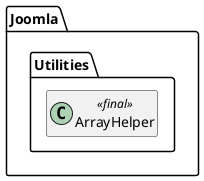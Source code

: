 @startuml
set namespaceSeparator \\
hide members
hide << alias >> circle

class Joomla\\Utilities\\ArrayHelper << final >>
@enduml
